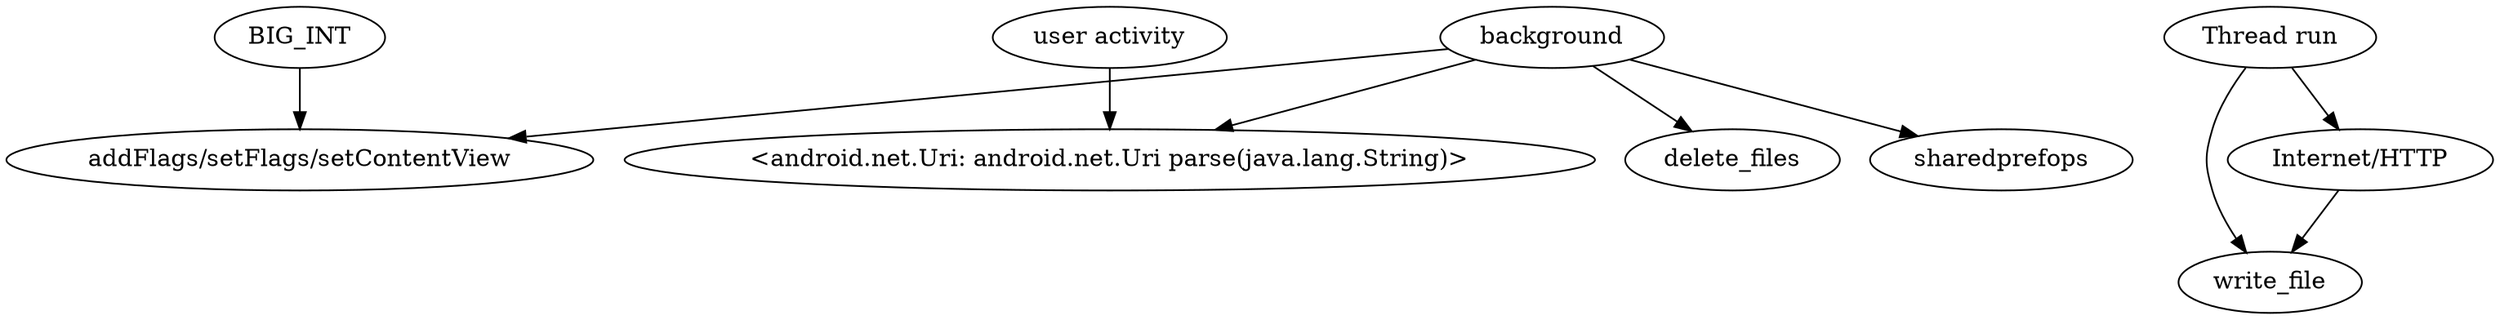 strict digraph  {
	graph ["graph"="{}"];
	BIG_INT	 [domain=library,
		type=CONST_INT];
	"addFlags/setFlags/setContentView"	 [domain=library,
		type=merged];
	BIG_INT -> "addFlags/setFlags/setContentView"	 [deps=DATAFLOW,
		type=DEP];
	"<android.net.Uri: android.net.Uri parse(java.lang.String)>"	 [domain=library,
		type=SENSITIVE_METHOD];
	delete_files	 [domain=library,
		type=merged];
	sharedprefops	 [domain=library,
		type=merged];
	write_file	 [domain=library,
		type=merged];
	"Internet/HTTP"	 [domain=library,
		type=merged];
	"Internet/HTTP" -> write_file	 [deps=DATAFLOW,
		type=DEP];
	"user activity"	 [domain=library,
		type=entrypoint];
	"user activity" -> "<android.net.Uri: android.net.Uri parse(java.lang.String)>"	 [deps="FROM_SENSITIVE_PARENT_TO_SENSITIVE_API-CALL-CALL",
		type=DEP];
	background	 [domain=library,
		type=entrypoint];
	background -> "<android.net.Uri: android.net.Uri parse(java.lang.String)>"	 [deps="FROM_SENSITIVE_PARENT_TO_SENSITIVE_API-CALL-CALL",
		type=DEP];
	background -> delete_files	 [deps="FROM_SENSITIVE_PARENT_TO_SENSITIVE_API-CALL-CALL",
		type=DEP];
	background -> sharedprefops	 [deps="FROM_SENSITIVE_PARENT_TO_SENSITIVE_API-CALL-CALL",
		type=DEP];
	background -> "addFlags/setFlags/setContentView"	 [deps=DOMINATE,
		type=DEP];
	"Thread run"	 [domain=library,
		type=entrypoint];
	"Thread run" -> write_file	 [deps="FROM_SENSITIVE_PARENT_TO_SENSITIVE_API-CALL-CALL-CALL",
		type=DEP];
	"Thread run" -> "Internet/HTTP"	 [deps="FROM_SENSITIVE_PARENT_TO_SENSITIVE_API-CALL-CALL-CALL",
		type=DEP];
}
